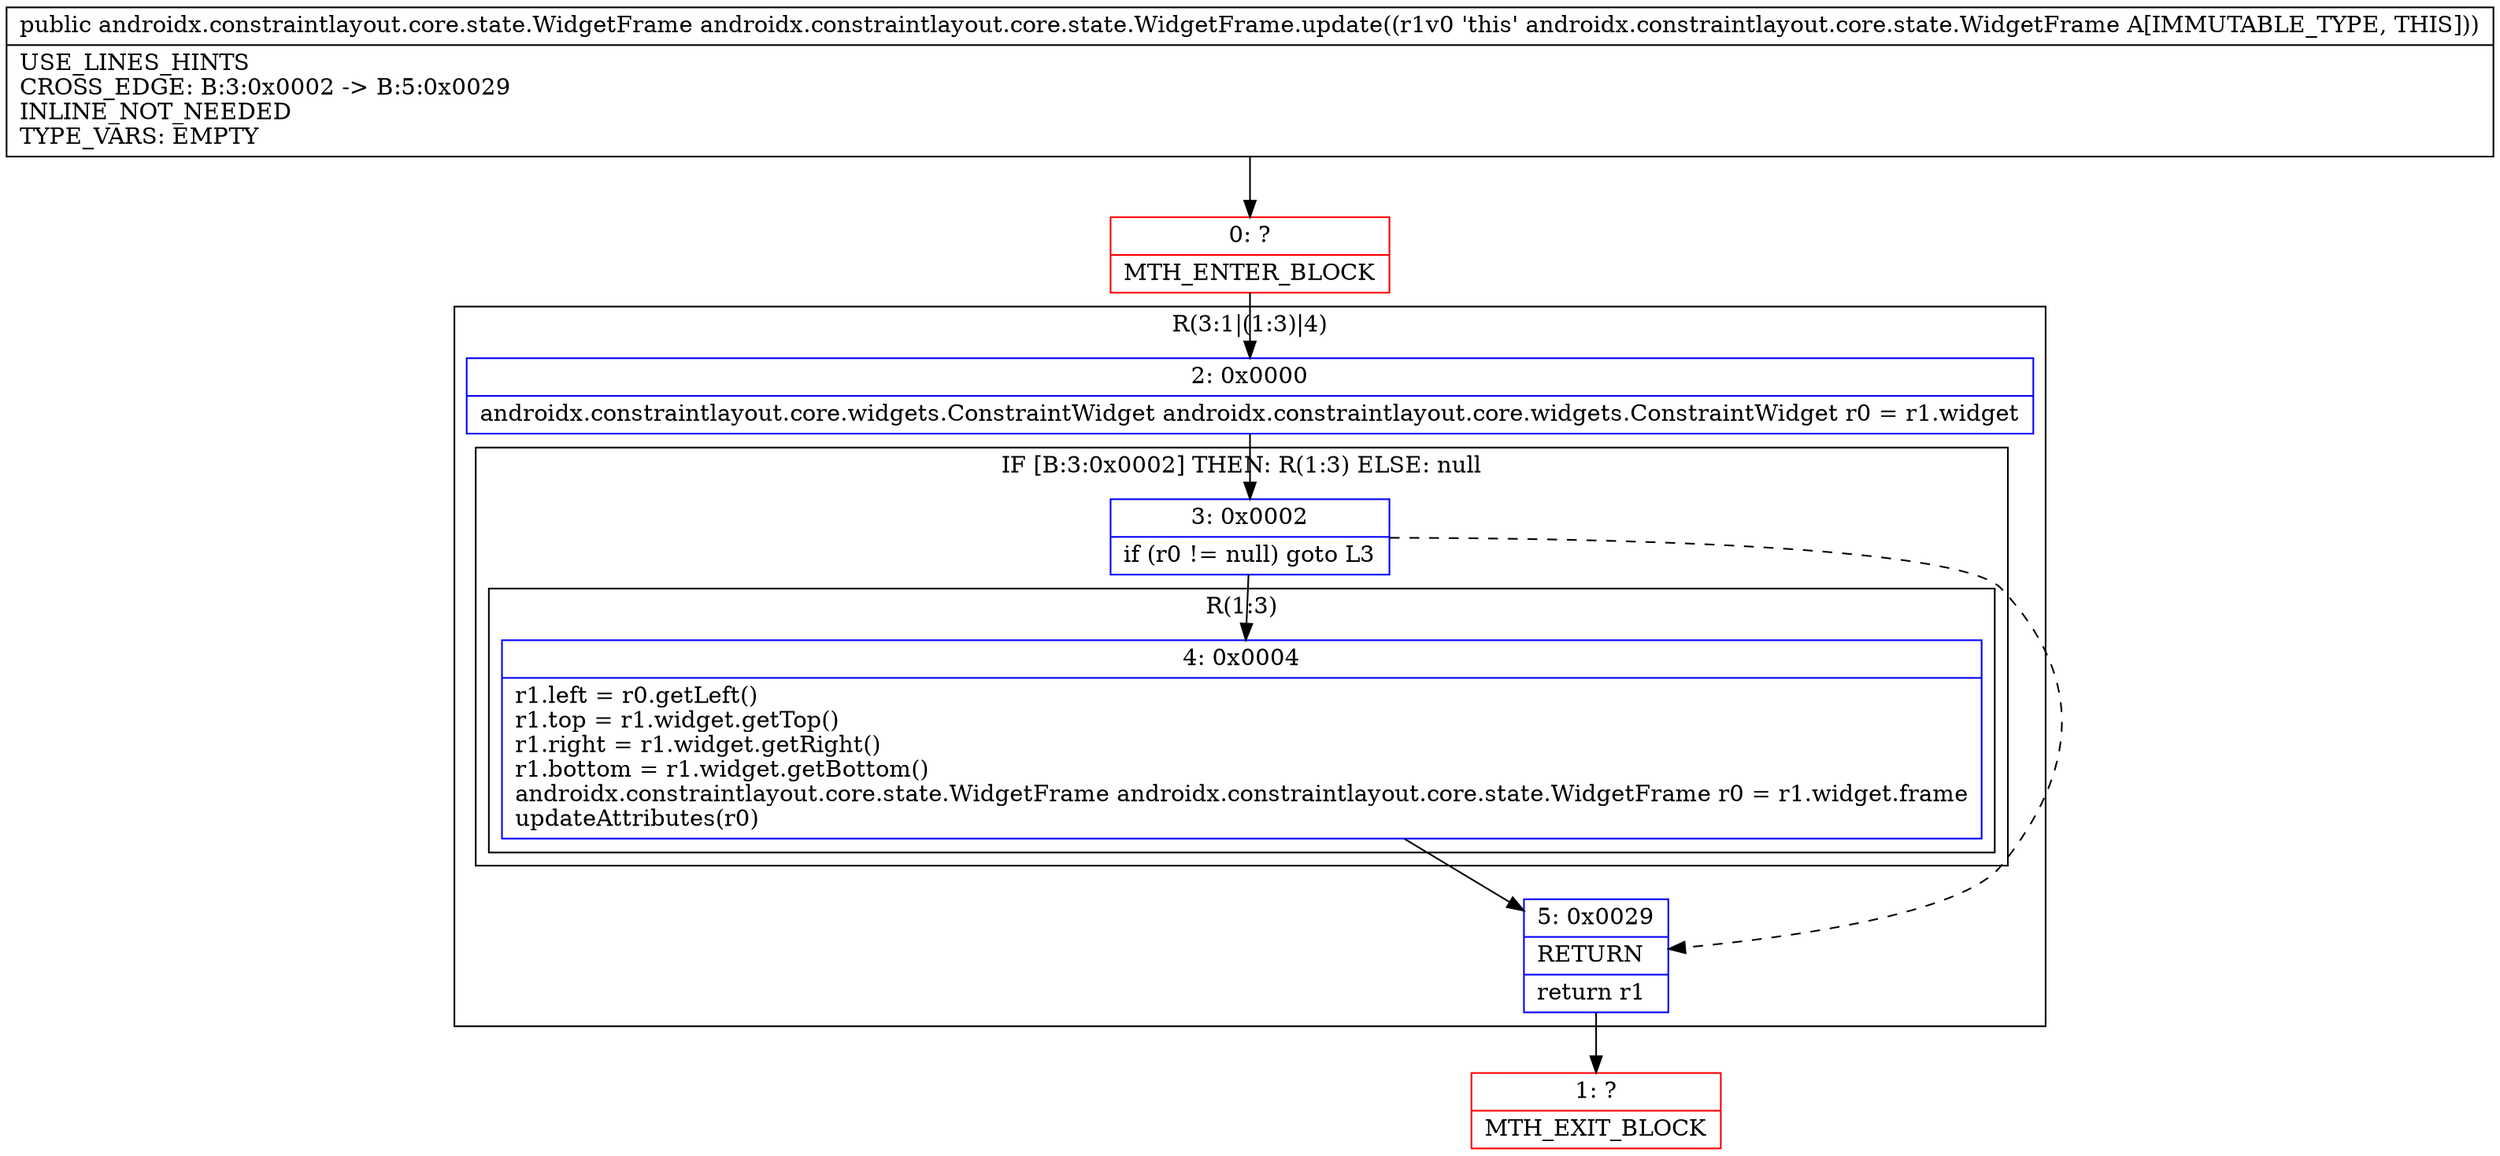 digraph "CFG forandroidx.constraintlayout.core.state.WidgetFrame.update()Landroidx\/constraintlayout\/core\/state\/WidgetFrame;" {
subgraph cluster_Region_1087962953 {
label = "R(3:1|(1:3)|4)";
node [shape=record,color=blue];
Node_2 [shape=record,label="{2\:\ 0x0000|androidx.constraintlayout.core.widgets.ConstraintWidget androidx.constraintlayout.core.widgets.ConstraintWidget r0 = r1.widget\l}"];
subgraph cluster_IfRegion_1770948252 {
label = "IF [B:3:0x0002] THEN: R(1:3) ELSE: null";
node [shape=record,color=blue];
Node_3 [shape=record,label="{3\:\ 0x0002|if (r0 != null) goto L3\l}"];
subgraph cluster_Region_800386522 {
label = "R(1:3)";
node [shape=record,color=blue];
Node_4 [shape=record,label="{4\:\ 0x0004|r1.left = r0.getLeft()\lr1.top = r1.widget.getTop()\lr1.right = r1.widget.getRight()\lr1.bottom = r1.widget.getBottom()\landroidx.constraintlayout.core.state.WidgetFrame androidx.constraintlayout.core.state.WidgetFrame r0 = r1.widget.frame\lupdateAttributes(r0)\l}"];
}
}
Node_5 [shape=record,label="{5\:\ 0x0029|RETURN\l|return r1\l}"];
}
Node_0 [shape=record,color=red,label="{0\:\ ?|MTH_ENTER_BLOCK\l}"];
Node_1 [shape=record,color=red,label="{1\:\ ?|MTH_EXIT_BLOCK\l}"];
MethodNode[shape=record,label="{public androidx.constraintlayout.core.state.WidgetFrame androidx.constraintlayout.core.state.WidgetFrame.update((r1v0 'this' androidx.constraintlayout.core.state.WidgetFrame A[IMMUTABLE_TYPE, THIS]))  | USE_LINES_HINTS\lCROSS_EDGE: B:3:0x0002 \-\> B:5:0x0029\lINLINE_NOT_NEEDED\lTYPE_VARS: EMPTY\l}"];
MethodNode -> Node_0;Node_2 -> Node_3;
Node_3 -> Node_4;
Node_3 -> Node_5[style=dashed];
Node_4 -> Node_5;
Node_5 -> Node_1;
Node_0 -> Node_2;
}

